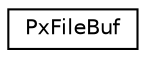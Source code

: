 digraph "Graphical Class Hierarchy"
{
  edge [fontname="Helvetica",fontsize="10",labelfontname="Helvetica",labelfontsize="10"];
  node [fontname="Helvetica",fontsize="10",shape=record];
  rankdir="LR";
  Node0 [label="PxFileBuf",height=0.2,width=0.4,color="black", fillcolor="white", style="filled",URL="$classPxFileBuf.html",tooltip="Callback class for data serialization. "];
}
